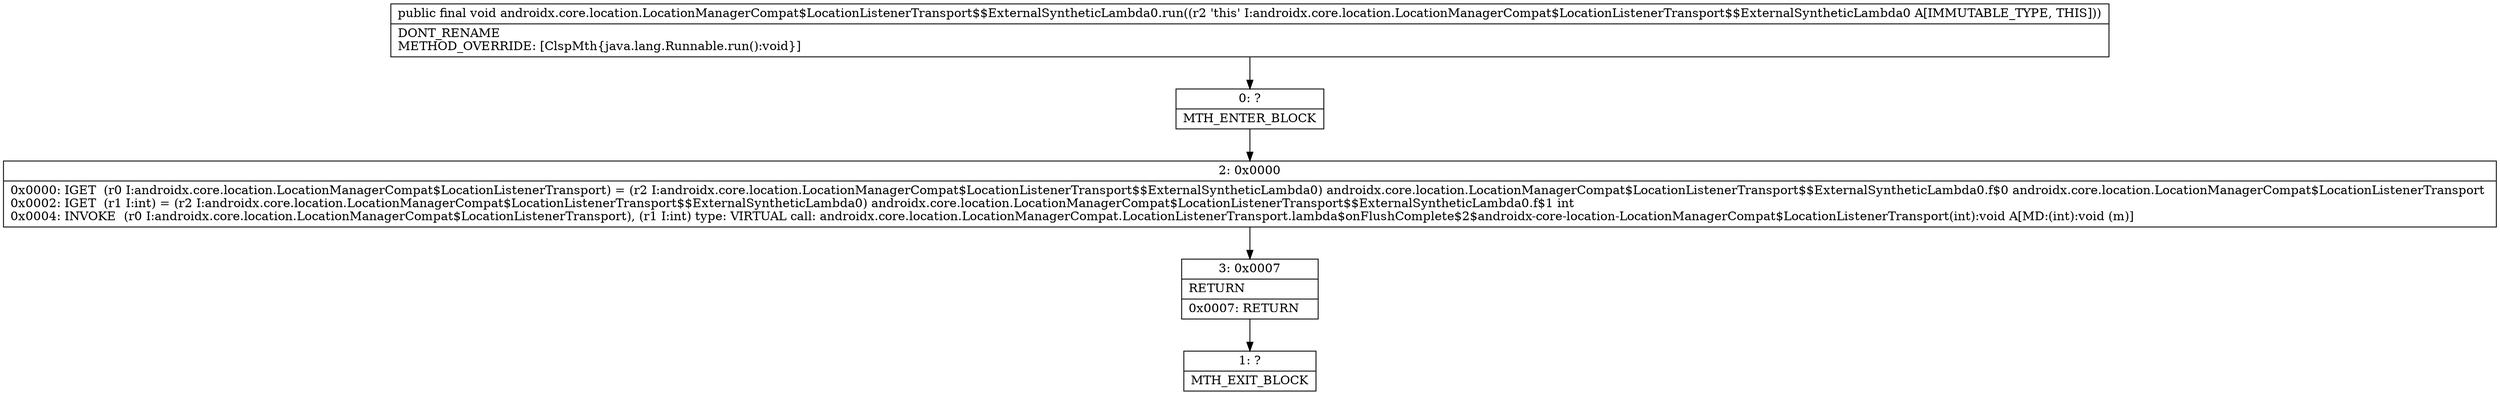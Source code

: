 digraph "CFG forandroidx.core.location.LocationManagerCompat$LocationListenerTransport$$ExternalSyntheticLambda0.run()V" {
Node_0 [shape=record,label="{0\:\ ?|MTH_ENTER_BLOCK\l}"];
Node_2 [shape=record,label="{2\:\ 0x0000|0x0000: IGET  (r0 I:androidx.core.location.LocationManagerCompat$LocationListenerTransport) = (r2 I:androidx.core.location.LocationManagerCompat$LocationListenerTransport$$ExternalSyntheticLambda0) androidx.core.location.LocationManagerCompat$LocationListenerTransport$$ExternalSyntheticLambda0.f$0 androidx.core.location.LocationManagerCompat$LocationListenerTransport \l0x0002: IGET  (r1 I:int) = (r2 I:androidx.core.location.LocationManagerCompat$LocationListenerTransport$$ExternalSyntheticLambda0) androidx.core.location.LocationManagerCompat$LocationListenerTransport$$ExternalSyntheticLambda0.f$1 int \l0x0004: INVOKE  (r0 I:androidx.core.location.LocationManagerCompat$LocationListenerTransport), (r1 I:int) type: VIRTUAL call: androidx.core.location.LocationManagerCompat.LocationListenerTransport.lambda$onFlushComplete$2$androidx\-core\-location\-LocationManagerCompat$LocationListenerTransport(int):void A[MD:(int):void (m)]\l}"];
Node_3 [shape=record,label="{3\:\ 0x0007|RETURN\l|0x0007: RETURN   \l}"];
Node_1 [shape=record,label="{1\:\ ?|MTH_EXIT_BLOCK\l}"];
MethodNode[shape=record,label="{public final void androidx.core.location.LocationManagerCompat$LocationListenerTransport$$ExternalSyntheticLambda0.run((r2 'this' I:androidx.core.location.LocationManagerCompat$LocationListenerTransport$$ExternalSyntheticLambda0 A[IMMUTABLE_TYPE, THIS]))  | DONT_RENAME\lMETHOD_OVERRIDE: [ClspMth\{java.lang.Runnable.run():void\}]\l}"];
MethodNode -> Node_0;Node_0 -> Node_2;
Node_2 -> Node_3;
Node_3 -> Node_1;
}

